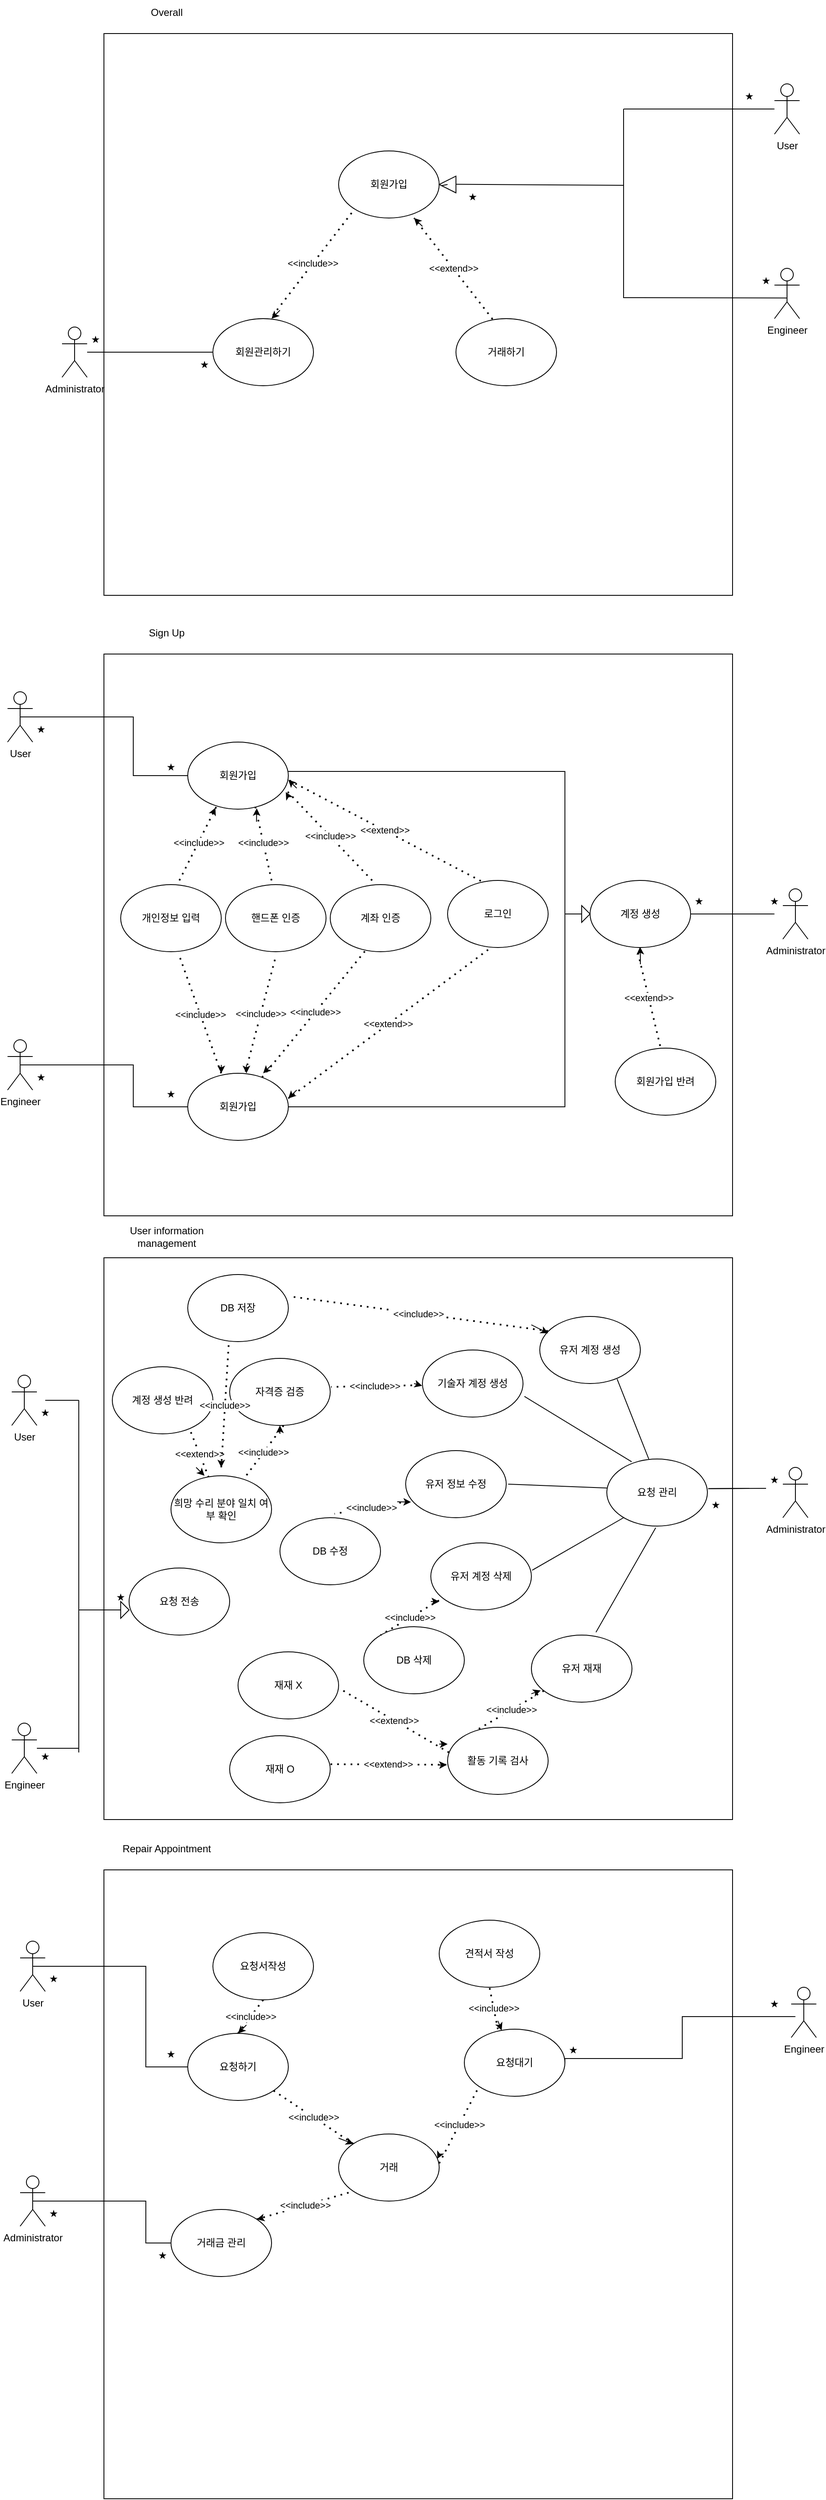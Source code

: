 <mxfile version="17.3.0" type="device"><diagram id="0q9-NV10VAC155uoy_tZ" name="Page-1"><mxGraphModel dx="1612" dy="856" grid="1" gridSize="10" guides="0" tooltips="1" connect="0" arrows="1" fold="1" page="1" pageScale="1" pageWidth="850" pageHeight="1100" math="0" shadow="0"><root><mxCell id="0"/><mxCell id="1" parent="0"/><mxCell id="oynQEjSbDBcRTWFv2jt8-170" value="" style="rounded=0;whiteSpace=wrap;html=1;" vertex="1" parent="1"><mxGeometry x="180" y="850" width="750" height="670" as="geometry"/></mxCell><mxCell id="oynQEjSbDBcRTWFv2jt8-120" value="" style="rounded=0;whiteSpace=wrap;html=1;" vertex="1" parent="1"><mxGeometry x="180" y="1570" width="750" height="670" as="geometry"/></mxCell><mxCell id="oynQEjSbDBcRTWFv2jt8-51" value="" style="rounded=0;whiteSpace=wrap;html=1;" vertex="1" parent="1"><mxGeometry x="180" y="110" width="750" height="670" as="geometry"/></mxCell><mxCell id="g4gWrueXz_FKX6yfrmNb-4" value="Engineer" style="shape=umlActor;verticalLabelPosition=bottom;verticalAlign=top;html=1;outlineConnect=0;labelBorderColor=none;fontColor=default;" parent="1" vertex="1"><mxGeometry x="1000" y="2440" width="30" height="60" as="geometry"/></mxCell><mxCell id="g4gWrueXz_FKX6yfrmNb-42" value="User" style="shape=umlActor;verticalLabelPosition=bottom;verticalAlign=top;html=1;outlineConnect=0;" parent="1" vertex="1"><mxGeometry x="65" y="895" width="30" height="60" as="geometry"/></mxCell><mxCell id="g4gWrueXz_FKX6yfrmNb-43" value="Engineer&lt;br&gt;" style="shape=umlActor;verticalLabelPosition=bottom;verticalAlign=top;html=1;outlineConnect=0;" parent="1" vertex="1"><mxGeometry x="65" y="1310" width="30" height="60" as="geometry"/></mxCell><mxCell id="g4gWrueXz_FKX6yfrmNb-44" value="★" style="text;html=1;strokeColor=none;fillColor=none;align=center;verticalAlign=middle;whiteSpace=wrap;rounded=0;labelBorderColor=none;fontColor=default;" parent="1" vertex="1"><mxGeometry x="75" y="925" width="60" height="30" as="geometry"/></mxCell><mxCell id="g4gWrueXz_FKX6yfrmNb-45" value="★" style="text;html=1;strokeColor=none;fillColor=none;align=center;verticalAlign=middle;whiteSpace=wrap;rounded=0;labelBorderColor=none;fontColor=default;" parent="1" vertex="1"><mxGeometry x="75" y="1340" width="60" height="30" as="geometry"/></mxCell><mxCell id="g4gWrueXz_FKX6yfrmNb-46" value="" style="endArrow=none;html=1;rounded=0;fontColor=default;entryX=0.5;entryY=0.5;entryDx=0;entryDy=0;entryPerimeter=0;exitX=0;exitY=0.5;exitDx=0;exitDy=0;" parent="1" source="g4gWrueXz_FKX6yfrmNb-48" edge="1"><mxGeometry width="50" height="50" relative="1" as="geometry"><mxPoint x="265" y="1045" as="sourcePoint"/><mxPoint x="80" y="925" as="targetPoint"/><Array as="points"><mxPoint x="215" y="995"/><mxPoint x="215" y="925"/></Array></mxGeometry></mxCell><mxCell id="g4gWrueXz_FKX6yfrmNb-47" value="" style="endArrow=none;html=1;rounded=0;fontColor=default;exitX=0;exitY=0.5;exitDx=0;exitDy=0;entryX=0.5;entryY=0.5;entryDx=0;entryDy=0;entryPerimeter=0;" parent="1" source="g4gWrueXz_FKX6yfrmNb-56" edge="1"><mxGeometry width="50" height="50" relative="1" as="geometry"><mxPoint x="245" y="1390" as="sourcePoint"/><mxPoint x="80" y="1340" as="targetPoint"/><Array as="points"><mxPoint x="215" y="1390"/><mxPoint x="215" y="1340"/></Array></mxGeometry></mxCell><mxCell id="g4gWrueXz_FKX6yfrmNb-48" value="회원가입" style="ellipse;whiteSpace=wrap;html=1;labelBorderColor=none;fontColor=default;" parent="1" vertex="1"><mxGeometry x="280" y="955" width="120" height="80" as="geometry"/></mxCell><mxCell id="g4gWrueXz_FKX6yfrmNb-51" value="개인정보 입력" style="ellipse;whiteSpace=wrap;html=1;labelBorderColor=none;fontColor=default;" parent="1" vertex="1"><mxGeometry x="200" y="1125" width="120" height="80" as="geometry"/></mxCell><mxCell id="g4gWrueXz_FKX6yfrmNb-53" value="계좌 인증" style="ellipse;whiteSpace=wrap;html=1;labelBorderColor=none;fontColor=default;" parent="1" vertex="1"><mxGeometry x="450" y="1125" width="120" height="80" as="geometry"/></mxCell><mxCell id="g4gWrueXz_FKX6yfrmNb-54" value="핸드폰 인증" style="ellipse;whiteSpace=wrap;html=1;labelBorderColor=none;fontColor=default;" parent="1" vertex="1"><mxGeometry x="325" y="1125" width="120" height="80" as="geometry"/></mxCell><mxCell id="g4gWrueXz_FKX6yfrmNb-56" value="회원가입" style="ellipse;whiteSpace=wrap;html=1;labelBorderColor=none;fontColor=default;" parent="1" vertex="1"><mxGeometry x="280" y="1350" width="120" height="80" as="geometry"/></mxCell><mxCell id="oynQEjSbDBcRTWFv2jt8-7" value="&amp;lt;&amp;lt;include&amp;gt;&amp;gt;" style="endArrow=none;dashed=1;html=1;dashPattern=1 3;strokeWidth=2;rounded=0;fontColor=default;entryX=0;entryY=1;entryDx=0;entryDy=0;" edge="1" parent="1"><mxGeometry width="50" height="50" relative="1" as="geometry"><mxPoint x="270" y="1120" as="sourcePoint"/><mxPoint x="315.144" y="1030.004" as="targetPoint"/></mxGeometry></mxCell><mxCell id="oynQEjSbDBcRTWFv2jt8-8" value="&amp;lt;&amp;lt;include&amp;gt;&amp;gt;" style="endArrow=none;dashed=1;html=1;dashPattern=1 3;strokeWidth=2;rounded=0;fontColor=default;entryX=0;entryY=1;entryDx=0;entryDy=0;exitX=0.575;exitY=-0.025;exitDx=0;exitDy=0;exitPerimeter=0;" edge="1" parent="1" source="g4gWrueXz_FKX6yfrmNb-56"><mxGeometry width="50" height="50" relative="1" as="geometry"><mxPoint x="340" y="1300" as="sourcePoint"/><mxPoint x="385.144" y="1210.004" as="targetPoint"/></mxGeometry></mxCell><mxCell id="oynQEjSbDBcRTWFv2jt8-9" value="&amp;lt;&amp;lt;include&amp;gt;&amp;gt;" style="endArrow=none;dashed=1;html=1;dashPattern=1 3;strokeWidth=2;rounded=0;fontColor=default;" edge="1" parent="1" source="g4gWrueXz_FKX6yfrmNb-56"><mxGeometry width="50" height="50" relative="1" as="geometry"><mxPoint x="450" y="1290" as="sourcePoint"/><mxPoint x="495" y="1200" as="targetPoint"/></mxGeometry></mxCell><mxCell id="oynQEjSbDBcRTWFv2jt8-10" value="&amp;lt;&amp;lt;include&amp;gt;&amp;gt;" style="endArrow=none;dashed=1;html=1;dashPattern=1 3;strokeWidth=2;rounded=0;fontColor=default;exitX=0.333;exitY=0;exitDx=0;exitDy=0;exitPerimeter=0;" edge="1" parent="1" source="g4gWrueXz_FKX6yfrmNb-56"><mxGeometry width="50" height="50" relative="1" as="geometry"><mxPoint x="250" y="1320" as="sourcePoint"/><mxPoint x="270" y="1210" as="targetPoint"/></mxGeometry></mxCell><mxCell id="oynQEjSbDBcRTWFv2jt8-11" value="&amp;lt;&amp;lt;include&amp;gt;&amp;gt;" style="endArrow=none;dashed=1;html=1;dashPattern=1 3;strokeWidth=2;rounded=0;fontColor=default;entryX=0.992;entryY=0.738;entryDx=0;entryDy=0;entryPerimeter=0;" edge="1" parent="1" target="g4gWrueXz_FKX6yfrmNb-48"><mxGeometry width="50" height="50" relative="1" as="geometry"><mxPoint x="500" y="1120" as="sourcePoint"/><mxPoint x="495.144" y="1030.004" as="targetPoint"/></mxGeometry></mxCell><mxCell id="oynQEjSbDBcRTWFv2jt8-12" value="&amp;lt;&amp;lt;include&amp;gt;&amp;gt;" style="endArrow=none;dashed=1;html=1;dashPattern=1 3;strokeWidth=2;rounded=0;fontColor=default;entryX=0;entryY=1;entryDx=0;entryDy=0;" edge="1" parent="1"><mxGeometry width="50" height="50" relative="1" as="geometry"><mxPoint x="380" y="1120" as="sourcePoint"/><mxPoint x="360.144" y="1030.004" as="targetPoint"/></mxGeometry></mxCell><mxCell id="oynQEjSbDBcRTWFv2jt8-21" value="로그인" style="ellipse;whiteSpace=wrap;html=1;labelBorderColor=none;fontColor=default;" vertex="1" parent="1"><mxGeometry x="590" y="1120" width="120" height="80" as="geometry"/></mxCell><mxCell id="oynQEjSbDBcRTWFv2jt8-22" value="" style="endArrow=classic;html=1;rounded=0;entryX=0.975;entryY=0.746;entryDx=0;entryDy=0;entryPerimeter=0;" edge="1" parent="1" target="g4gWrueXz_FKX6yfrmNb-48"><mxGeometry width="50" height="50" relative="1" as="geometry"><mxPoint x="400" y="1020" as="sourcePoint"/><mxPoint x="660" y="1070" as="targetPoint"/></mxGeometry></mxCell><mxCell id="oynQEjSbDBcRTWFv2jt8-24" value="" style="endArrow=classic;html=1;rounded=0;entryX=0.686;entryY=0.987;entryDx=0;entryDy=0;entryPerimeter=0;" edge="1" parent="1" target="g4gWrueXz_FKX6yfrmNb-48"><mxGeometry width="50" height="50" relative="1" as="geometry"><mxPoint x="362" y="1050" as="sourcePoint"/><mxPoint x="660" y="1070" as="targetPoint"/></mxGeometry></mxCell><mxCell id="oynQEjSbDBcRTWFv2jt8-25" value="" style="endArrow=classic;html=1;rounded=0;entryX=0.275;entryY=0.979;entryDx=0;entryDy=0;entryPerimeter=0;" edge="1" parent="1" target="g4gWrueXz_FKX6yfrmNb-48"><mxGeometry width="50" height="50" relative="1" as="geometry"><mxPoint x="310" y="1040" as="sourcePoint"/><mxPoint x="310" y="1040" as="targetPoint"/></mxGeometry></mxCell><mxCell id="oynQEjSbDBcRTWFv2jt8-26" value="" style="endArrow=classic;html=1;rounded=0;" edge="1" parent="1"><mxGeometry width="50" height="50" relative="1" as="geometry"><mxPoint x="380" y="1340" as="sourcePoint"/><mxPoint x="370" y="1350" as="targetPoint"/></mxGeometry></mxCell><mxCell id="oynQEjSbDBcRTWFv2jt8-27" value="" style="endArrow=classic;html=1;rounded=0;" edge="1" parent="1"><mxGeometry width="50" height="50" relative="1" as="geometry"><mxPoint x="350" y="1340" as="sourcePoint"/><mxPoint x="350" y="1350" as="targetPoint"/></mxGeometry></mxCell><mxCell id="oynQEjSbDBcRTWFv2jt8-28" value="" style="endArrow=classic;html=1;rounded=0;" edge="1" parent="1"><mxGeometry width="50" height="50" relative="1" as="geometry"><mxPoint x="320" y="1340" as="sourcePoint"/><mxPoint x="320" y="1350" as="targetPoint"/></mxGeometry></mxCell><mxCell id="oynQEjSbDBcRTWFv2jt8-29" value="&amp;lt;&amp;lt;extend&amp;gt;&amp;gt;" style="endArrow=none;dashed=1;html=1;dashPattern=1 3;strokeWidth=2;rounded=0;fontColor=default;entryX=1;entryY=0.563;entryDx=0;entryDy=0;entryPerimeter=0;exitX=0.331;exitY=0.008;exitDx=0;exitDy=0;exitPerimeter=0;" edge="1" parent="1" source="oynQEjSbDBcRTWFv2jt8-21" target="g4gWrueXz_FKX6yfrmNb-48"><mxGeometry width="50" height="50" relative="1" as="geometry"><mxPoint x="640.96" y="1125.96" as="sourcePoint"/><mxPoint x="540" y="1020" as="targetPoint"/></mxGeometry></mxCell><mxCell id="oynQEjSbDBcRTWFv2jt8-30" value="&amp;lt;&amp;lt;extend&amp;gt;&amp;gt;" style="endArrow=none;dashed=1;html=1;dashPattern=1 3;strokeWidth=2;rounded=0;fontColor=default;exitX=0.403;exitY=1.033;exitDx=0;exitDy=0;exitPerimeter=0;entryX=1;entryY=0.375;entryDx=0;entryDy=0;entryPerimeter=0;" edge="1" parent="1" source="oynQEjSbDBcRTWFv2jt8-21" target="g4gWrueXz_FKX6yfrmNb-56"><mxGeometry width="50" height="50" relative="1" as="geometry"><mxPoint x="730.96" y="1385.92" as="sourcePoint"/><mxPoint x="410" y="1390" as="targetPoint"/></mxGeometry></mxCell><mxCell id="oynQEjSbDBcRTWFv2jt8-31" value="" style="endArrow=classic;html=1;rounded=0;" edge="1" parent="1"><mxGeometry width="50" height="50" relative="1" as="geometry"><mxPoint x="410" y="1370" as="sourcePoint"/><mxPoint x="400" y="1380" as="targetPoint"/></mxGeometry></mxCell><mxCell id="oynQEjSbDBcRTWFv2jt8-32" value="" style="endArrow=classic;html=1;rounded=0;" edge="1" parent="1"><mxGeometry width="50" height="50" relative="1" as="geometry"><mxPoint x="410" y="1010" as="sourcePoint"/><mxPoint x="400" y="1000" as="targetPoint"/></mxGeometry></mxCell><mxCell id="oynQEjSbDBcRTWFv2jt8-33" value="계정 생성" style="ellipse;whiteSpace=wrap;html=1;labelBorderColor=none;fontColor=default;" vertex="1" parent="1"><mxGeometry x="760" y="1120" width="120" height="80" as="geometry"/></mxCell><mxCell id="oynQEjSbDBcRTWFv2jt8-34" value="" style="endArrow=none;html=1;rounded=0;fontColor=default;entryX=1;entryY=0.5;entryDx=0;entryDy=0;" edge="1" parent="1"><mxGeometry width="50" height="50" relative="1" as="geometry"><mxPoint x="730" y="1160" as="sourcePoint"/><mxPoint x="400" y="990" as="targetPoint"/><Array as="points"><mxPoint x="730" y="990"/><mxPoint x="490" y="990"/></Array></mxGeometry></mxCell><mxCell id="oynQEjSbDBcRTWFv2jt8-35" value="" style="endArrow=none;html=1;rounded=0;fontColor=default;entryX=1;entryY=0.5;entryDx=0;entryDy=0;" edge="1" parent="1"><mxGeometry width="50" height="50" relative="1" as="geometry"><mxPoint x="730" y="1160" as="sourcePoint"/><mxPoint x="400" y="1390" as="targetPoint"/><Array as="points"><mxPoint x="730" y="1390"/><mxPoint x="490" y="1390"/></Array></mxGeometry></mxCell><mxCell id="oynQEjSbDBcRTWFv2jt8-36" value="" style="endArrow=none;html=1;rounded=0;" edge="1" parent="1"><mxGeometry width="50" height="50" relative="1" as="geometry"><mxPoint x="760" y="1160" as="sourcePoint"/><mxPoint x="730" y="1160" as="targetPoint"/></mxGeometry></mxCell><mxCell id="oynQEjSbDBcRTWFv2jt8-40" value="" style="triangle;whiteSpace=wrap;html=1;" vertex="1" parent="1"><mxGeometry x="750" y="1150" width="10" height="20" as="geometry"/></mxCell><mxCell id="oynQEjSbDBcRTWFv2jt8-41" value="" style="endArrow=none;html=1;rounded=0;" edge="1" parent="1"><mxGeometry width="50" height="50" relative="1" as="geometry"><mxPoint x="880" y="1160" as="sourcePoint"/><mxPoint x="980" y="1160" as="targetPoint"/></mxGeometry></mxCell><mxCell id="oynQEjSbDBcRTWFv2jt8-44" value="Administrator" style="shape=umlActor;verticalLabelPosition=bottom;verticalAlign=top;html=1;outlineConnect=0;" vertex="1" parent="1"><mxGeometry x="990" y="1130" width="30" height="60" as="geometry"/></mxCell><mxCell id="oynQEjSbDBcRTWFv2jt8-45" value="★" style="text;html=1;strokeColor=none;fillColor=none;align=center;verticalAlign=middle;whiteSpace=wrap;rounded=0;labelBorderColor=none;fontColor=default;" vertex="1" parent="1"><mxGeometry x="230" y="970" width="60" height="30" as="geometry"/></mxCell><mxCell id="oynQEjSbDBcRTWFv2jt8-48" value="★" style="text;html=1;strokeColor=none;fillColor=none;align=center;verticalAlign=middle;whiteSpace=wrap;rounded=0;labelBorderColor=none;fontColor=default;" vertex="1" parent="1"><mxGeometry x="230" y="1360" width="60" height="30" as="geometry"/></mxCell><mxCell id="oynQEjSbDBcRTWFv2jt8-49" value="★" style="text;html=1;strokeColor=none;fillColor=none;align=center;verticalAlign=middle;whiteSpace=wrap;rounded=0;labelBorderColor=none;fontColor=default;" vertex="1" parent="1"><mxGeometry x="860" y="1130" width="60" height="30" as="geometry"/></mxCell><mxCell id="oynQEjSbDBcRTWFv2jt8-50" value="★" style="text;html=1;strokeColor=none;fillColor=none;align=center;verticalAlign=middle;whiteSpace=wrap;rounded=0;labelBorderColor=none;fontColor=default;" vertex="1" parent="1"><mxGeometry x="950" y="1130" width="60" height="30" as="geometry"/></mxCell><mxCell id="oynQEjSbDBcRTWFv2jt8-52" value="Sign Up" style="text;html=1;strokeColor=none;fillColor=none;align=center;verticalAlign=middle;whiteSpace=wrap;rounded=0;labelBorderColor=none;fontColor=default;" vertex="1" parent="1"><mxGeometry x="180" y="810" width="150" height="30" as="geometry"/></mxCell><mxCell id="oynQEjSbDBcRTWFv2jt8-53" value="회원가입 반려" style="ellipse;whiteSpace=wrap;html=1;labelBorderColor=none;fontColor=default;" vertex="1" parent="1"><mxGeometry x="790" y="1320" width="120" height="80" as="geometry"/></mxCell><mxCell id="oynQEjSbDBcRTWFv2jt8-55" value="&amp;lt;&amp;lt;extend&amp;gt;&amp;gt;" style="endArrow=none;dashed=1;html=1;dashPattern=1 3;strokeWidth=2;rounded=0;fontColor=default;exitX=0.447;exitY=-0.033;exitDx=0;exitDy=0;exitPerimeter=0;entryX=0.469;entryY=1.033;entryDx=0;entryDy=0;entryPerimeter=0;" edge="1" parent="1" source="oynQEjSbDBcRTWFv2jt8-53" target="oynQEjSbDBcRTWFv2jt8-33"><mxGeometry width="50" height="50" relative="1" as="geometry"><mxPoint x="648.36" y="1212.64" as="sourcePoint"/><mxPoint x="410" y="1390" as="targetPoint"/></mxGeometry></mxCell><mxCell id="oynQEjSbDBcRTWFv2jt8-56" value="" style="endArrow=classic;html=1;rounded=0;entryX=0.497;entryY=0.992;entryDx=0;entryDy=0;entryPerimeter=0;" edge="1" parent="1" target="oynQEjSbDBcRTWFv2jt8-33"><mxGeometry width="50" height="50" relative="1" as="geometry"><mxPoint x="820" y="1220" as="sourcePoint"/><mxPoint x="820" y="1210" as="targetPoint"/><Array as="points"><mxPoint x="820" y="1210"/></Array></mxGeometry></mxCell><mxCell id="oynQEjSbDBcRTWFv2jt8-57" value="DB 저장" style="ellipse;whiteSpace=wrap;html=1;labelBorderColor=none;fontColor=default;" vertex="1" parent="1"><mxGeometry x="280" y="1590" width="120" height="80" as="geometry"/></mxCell><mxCell id="oynQEjSbDBcRTWFv2jt8-58" value="기술자 계정 생성" style="ellipse;whiteSpace=wrap;html=1;labelBorderColor=none;fontColor=default;" vertex="1" parent="1"><mxGeometry x="560" y="1680" width="120" height="80" as="geometry"/></mxCell><mxCell id="oynQEjSbDBcRTWFv2jt8-59" value="유저 계정 생성" style="ellipse;whiteSpace=wrap;html=1;labelBorderColor=none;fontColor=default;" vertex="1" parent="1"><mxGeometry x="700" y="1640" width="120" height="80" as="geometry"/></mxCell><mxCell id="oynQEjSbDBcRTWFv2jt8-60" value="유저 정보 수정" style="ellipse;whiteSpace=wrap;html=1;labelBorderColor=none;fontColor=default;" vertex="1" parent="1"><mxGeometry x="540" y="1800" width="120" height="80" as="geometry"/></mxCell><mxCell id="oynQEjSbDBcRTWFv2jt8-61" value="유저 재재" style="ellipse;whiteSpace=wrap;html=1;labelBorderColor=none;fontColor=default;" vertex="1" parent="1"><mxGeometry x="690" y="2020" width="120" height="80" as="geometry"/></mxCell><mxCell id="oynQEjSbDBcRTWFv2jt8-62" value="유저 계정 삭제" style="ellipse;whiteSpace=wrap;html=1;labelBorderColor=none;fontColor=default;" vertex="1" parent="1"><mxGeometry x="570" y="1910" width="120" height="80" as="geometry"/></mxCell><mxCell id="oynQEjSbDBcRTWFv2jt8-63" value="요청 관리" style="ellipse;whiteSpace=wrap;html=1;labelBorderColor=none;fontColor=default;" vertex="1" parent="1"><mxGeometry x="780" y="1810" width="120" height="80" as="geometry"/></mxCell><mxCell id="oynQEjSbDBcRTWFv2jt8-64" value="자격증 검증" style="ellipse;whiteSpace=wrap;html=1;labelBorderColor=none;fontColor=default;" vertex="1" parent="1"><mxGeometry x="330" y="1690" width="120" height="80" as="geometry"/></mxCell><mxCell id="oynQEjSbDBcRTWFv2jt8-66" value="희망 수리 분야 일치 여부 확인" style="ellipse;whiteSpace=wrap;html=1;labelBorderColor=none;fontColor=default;" vertex="1" parent="1"><mxGeometry x="260" y="1830" width="120" height="80" as="geometry"/></mxCell><mxCell id="oynQEjSbDBcRTWFv2jt8-67" value="계정 생성 반려" style="ellipse;whiteSpace=wrap;html=1;labelBorderColor=none;fontColor=default;" vertex="1" parent="1"><mxGeometry x="190" y="1700" width="120" height="80" as="geometry"/></mxCell><mxCell id="oynQEjSbDBcRTWFv2jt8-69" value="DB 수정" style="ellipse;whiteSpace=wrap;html=1;labelBorderColor=none;fontColor=default;" vertex="1" parent="1"><mxGeometry x="390" y="1880" width="120" height="80" as="geometry"/></mxCell><mxCell id="oynQEjSbDBcRTWFv2jt8-70" value="활동 기록 검사" style="ellipse;whiteSpace=wrap;html=1;labelBorderColor=none;fontColor=default;" vertex="1" parent="1"><mxGeometry x="590" y="2130" width="120" height="80" as="geometry"/></mxCell><mxCell id="oynQEjSbDBcRTWFv2jt8-71" value="재재 O" style="ellipse;whiteSpace=wrap;html=1;labelBorderColor=none;fontColor=default;" vertex="1" parent="1"><mxGeometry x="330" y="2140" width="120" height="80" as="geometry"/></mxCell><mxCell id="oynQEjSbDBcRTWFv2jt8-72" value="재재 X" style="ellipse;whiteSpace=wrap;html=1;labelBorderColor=none;fontColor=default;" vertex="1" parent="1"><mxGeometry x="340" y="2040" width="120" height="80" as="geometry"/></mxCell><mxCell id="oynQEjSbDBcRTWFv2jt8-73" value="DB 삭제" style="ellipse;whiteSpace=wrap;html=1;labelBorderColor=none;fontColor=default;" vertex="1" parent="1"><mxGeometry x="490" y="2010" width="120" height="80" as="geometry"/></mxCell><mxCell id="oynQEjSbDBcRTWFv2jt8-74" value="User" style="shape=umlActor;verticalLabelPosition=bottom;verticalAlign=top;html=1;outlineConnect=0;" vertex="1" parent="1"><mxGeometry x="70" y="1710" width="30" height="60" as="geometry"/></mxCell><mxCell id="oynQEjSbDBcRTWFv2jt8-75" value="Engineer&lt;br&gt;" style="shape=umlActor;verticalLabelPosition=bottom;verticalAlign=top;html=1;outlineConnect=0;" vertex="1" parent="1"><mxGeometry x="70" y="2125" width="30" height="60" as="geometry"/></mxCell><mxCell id="oynQEjSbDBcRTWFv2jt8-76" value="Administrator" style="shape=umlActor;verticalLabelPosition=bottom;verticalAlign=top;html=1;outlineConnect=0;" vertex="1" parent="1"><mxGeometry x="990" y="1820" width="30" height="60" as="geometry"/></mxCell><mxCell id="oynQEjSbDBcRTWFv2jt8-77" value="★" style="text;html=1;strokeColor=none;fillColor=none;align=center;verticalAlign=middle;whiteSpace=wrap;rounded=0;labelBorderColor=none;fontColor=default;" vertex="1" parent="1"><mxGeometry x="950" y="1820" width="60" height="30" as="geometry"/></mxCell><mxCell id="oynQEjSbDBcRTWFv2jt8-78" value="" style="endArrow=none;html=1;rounded=0;entryX=0.769;entryY=0.933;entryDx=0;entryDy=0;entryPerimeter=0;exitX=0.417;exitY=0;exitDx=0;exitDy=0;exitPerimeter=0;" edge="1" parent="1" source="oynQEjSbDBcRTWFv2jt8-63" target="oynQEjSbDBcRTWFv2jt8-59"><mxGeometry width="50" height="50" relative="1" as="geometry"><mxPoint x="480" y="1720" as="sourcePoint"/><mxPoint x="530" y="1670" as="targetPoint"/></mxGeometry></mxCell><mxCell id="oynQEjSbDBcRTWFv2jt8-79" value="" style="endArrow=none;html=1;rounded=0;entryX=1.014;entryY=0.692;entryDx=0;entryDy=0;entryPerimeter=0;exitX=0.247;exitY=0.042;exitDx=0;exitDy=0;exitPerimeter=0;" edge="1" parent="1" source="oynQEjSbDBcRTWFv2jt8-63" target="oynQEjSbDBcRTWFv2jt8-58"><mxGeometry width="50" height="50" relative="1" as="geometry"><mxPoint x="840.04" y="1820" as="sourcePoint"/><mxPoint x="802.28" y="1724.64" as="targetPoint"/></mxGeometry></mxCell><mxCell id="oynQEjSbDBcRTWFv2jt8-80" value="" style="endArrow=none;html=1;rounded=0;entryX=1.019;entryY=0.5;entryDx=0;entryDy=0;entryPerimeter=0;exitX=0.003;exitY=0.433;exitDx=0;exitDy=0;exitPerimeter=0;" edge="1" parent="1" source="oynQEjSbDBcRTWFv2jt8-63" target="oynQEjSbDBcRTWFv2jt8-60"><mxGeometry width="50" height="50" relative="1" as="geometry"><mxPoint x="850.04" y="1830" as="sourcePoint"/><mxPoint x="812.28" y="1734.64" as="targetPoint"/></mxGeometry></mxCell><mxCell id="oynQEjSbDBcRTWFv2jt8-81" value="" style="endArrow=none;html=1;rounded=0;entryX=1.008;entryY=0.408;entryDx=0;entryDy=0;entryPerimeter=0;" edge="1" parent="1" target="oynQEjSbDBcRTWFv2jt8-62"><mxGeometry width="50" height="50" relative="1" as="geometry"><mxPoint x="800" y="1880" as="sourcePoint"/><mxPoint x="822.28" y="1744.64" as="targetPoint"/></mxGeometry></mxCell><mxCell id="oynQEjSbDBcRTWFv2jt8-82" value="" style="endArrow=none;html=1;rounded=0;entryX=0.642;entryY=-0.042;entryDx=0;entryDy=0;entryPerimeter=0;exitX=0.486;exitY=1.025;exitDx=0;exitDy=0;exitPerimeter=0;" edge="1" parent="1" source="oynQEjSbDBcRTWFv2jt8-63" target="oynQEjSbDBcRTWFv2jt8-61"><mxGeometry width="50" height="50" relative="1" as="geometry"><mxPoint x="870.04" y="1850" as="sourcePoint"/><mxPoint x="832.28" y="1754.64" as="targetPoint"/></mxGeometry></mxCell><mxCell id="oynQEjSbDBcRTWFv2jt8-83" value="&amp;lt;&amp;lt;include&amp;gt;&amp;gt;" style="endArrow=none;dashed=1;html=1;dashPattern=1 3;strokeWidth=2;rounded=0;fontColor=default;entryX=1.008;entryY=0.325;entryDx=0;entryDy=0;exitX=0.081;exitY=0.217;exitDx=0;exitDy=0;exitPerimeter=0;entryPerimeter=0;" edge="1" parent="1" source="oynQEjSbDBcRTWFv2jt8-59" target="oynQEjSbDBcRTWFv2jt8-57"><mxGeometry width="50" height="50" relative="1" as="geometry"><mxPoint x="359" y="1388" as="sourcePoint"/><mxPoint x="395.144" y="1250.004" as="targetPoint"/></mxGeometry></mxCell><mxCell id="oynQEjSbDBcRTWFv2jt8-84" value="&amp;lt;&amp;lt;include&amp;gt;&amp;gt;" style="endArrow=none;dashed=1;html=1;dashPattern=1 3;strokeWidth=2;rounded=0;fontColor=default;entryX=1.008;entryY=0.425;entryDx=0;entryDy=0;exitX=-0.036;exitY=0.525;exitDx=0;exitDy=0;exitPerimeter=0;entryPerimeter=0;" edge="1" parent="1" source="oynQEjSbDBcRTWFv2jt8-58" target="oynQEjSbDBcRTWFv2jt8-64"><mxGeometry width="50" height="50" relative="1" as="geometry"><mxPoint x="719.72" y="1667.36" as="sourcePoint"/><mxPoint x="410.96" y="1626" as="targetPoint"/></mxGeometry></mxCell><mxCell id="oynQEjSbDBcRTWFv2jt8-85" value="&amp;lt;&amp;lt;include&amp;gt;&amp;gt;" style="endArrow=none;dashed=1;html=1;dashPattern=1 3;strokeWidth=2;rounded=0;fontColor=default;exitX=0.536;exitY=1;exitDx=0;exitDy=0;exitPerimeter=0;" edge="1" parent="1" source="oynQEjSbDBcRTWFv2jt8-64" target="oynQEjSbDBcRTWFv2jt8-66"><mxGeometry width="50" height="50" relative="1" as="geometry"><mxPoint x="565.68" y="1732" as="sourcePoint"/><mxPoint x="460.96" y="1734" as="targetPoint"/></mxGeometry></mxCell><mxCell id="oynQEjSbDBcRTWFv2jt8-86" value="&amp;lt;&amp;lt;extend&amp;gt;&amp;gt;" style="endArrow=none;dashed=1;html=1;dashPattern=1 3;strokeWidth=2;rounded=0;fontColor=default;exitX=0.781;exitY=0.975;exitDx=0;exitDy=0;exitPerimeter=0;" edge="1" parent="1" source="oynQEjSbDBcRTWFv2jt8-67" target="oynQEjSbDBcRTWFv2jt8-66"><mxGeometry width="50" height="50" relative="1" as="geometry"><mxPoint x="288.36" y="1760" as="sourcePoint"/><mxPoint x="50" y="1937.36" as="targetPoint"/></mxGeometry></mxCell><mxCell id="oynQEjSbDBcRTWFv2jt8-87" value="&amp;lt;&amp;lt;include&amp;gt;&amp;gt;" style="endArrow=none;dashed=1;html=1;dashPattern=1 3;strokeWidth=2;rounded=0;fontColor=default;entryX=0.408;entryY=1.017;entryDx=0;entryDy=0;entryPerimeter=0;" edge="1" parent="1" target="oynQEjSbDBcRTWFv2jt8-57"><mxGeometry width="50" height="50" relative="1" as="geometry"><mxPoint x="320" y="1820" as="sourcePoint"/><mxPoint x="410.96" y="1626" as="targetPoint"/></mxGeometry></mxCell><mxCell id="oynQEjSbDBcRTWFv2jt8-88" value="&amp;lt;&amp;lt;include&amp;gt;&amp;gt;" style="endArrow=none;dashed=1;html=1;dashPattern=1 3;strokeWidth=2;rounded=0;fontColor=default;exitX=0.019;exitY=0.758;exitDx=0;exitDy=0;exitPerimeter=0;entryX=0.542;entryY=-0.058;entryDx=0;entryDy=0;entryPerimeter=0;" edge="1" parent="1" source="oynQEjSbDBcRTWFv2jt8-60" target="oynQEjSbDBcRTWFv2jt8-69"><mxGeometry width="50" height="50" relative="1" as="geometry"><mxPoint x="404.32" y="1780" as="sourcePoint"/><mxPoint x="356.545" y="1844.128" as="targetPoint"/></mxGeometry></mxCell><mxCell id="oynQEjSbDBcRTWFv2jt8-89" value="&amp;lt;&amp;lt;include&amp;gt;&amp;gt;" style="endArrow=none;dashed=1;html=1;dashPattern=1 3;strokeWidth=2;rounded=0;fontColor=default;exitX=0.081;exitY=0.858;exitDx=0;exitDy=0;exitPerimeter=0;entryX=0.167;entryY=0.125;entryDx=0;entryDy=0;entryPerimeter=0;" edge="1" parent="1" source="oynQEjSbDBcRTWFv2jt8-62" target="oynQEjSbDBcRTWFv2jt8-73"><mxGeometry width="50" height="50" relative="1" as="geometry"><mxPoint x="414.32" y="1790" as="sourcePoint"/><mxPoint x="366.545" y="1854.128" as="targetPoint"/></mxGeometry></mxCell><mxCell id="oynQEjSbDBcRTWFv2jt8-90" value="&amp;lt;&amp;lt;include&amp;gt;&amp;gt;" style="endArrow=none;dashed=1;html=1;dashPattern=1 3;strokeWidth=2;rounded=0;fontColor=default;entryX=0.308;entryY=0.025;entryDx=0;entryDy=0;entryPerimeter=0;" edge="1" parent="1" source="oynQEjSbDBcRTWFv2jt8-61" target="oynQEjSbDBcRTWFv2jt8-70"><mxGeometry width="50" height="50" relative="1" as="geometry"><mxPoint x="424.32" y="1800" as="sourcePoint"/><mxPoint x="376.545" y="1864.128" as="targetPoint"/></mxGeometry></mxCell><mxCell id="oynQEjSbDBcRTWFv2jt8-91" value="&amp;lt;&amp;lt;extend&amp;gt;&amp;gt;" style="endArrow=none;dashed=1;html=1;dashPattern=1 3;strokeWidth=2;rounded=0;fontColor=default;exitX=0.014;exitY=0.375;exitDx=0;exitDy=0;exitPerimeter=0;entryX=1.003;entryY=0.542;entryDx=0;entryDy=0;entryPerimeter=0;" edge="1" parent="1" source="oynQEjSbDBcRTWFv2jt8-70" target="oynQEjSbDBcRTWFv2jt8-72"><mxGeometry width="50" height="50" relative="1" as="geometry"><mxPoint x="283.72" y="1788" as="sourcePoint"/><mxPoint x="311.026" y="1842.053" as="targetPoint"/></mxGeometry></mxCell><mxCell id="oynQEjSbDBcRTWFv2jt8-92" value="&amp;lt;&amp;lt;extend&amp;gt;&amp;gt;" style="endArrow=none;dashed=1;html=1;dashPattern=1 3;strokeWidth=2;rounded=0;fontColor=default;exitX=-0.014;exitY=0.558;exitDx=0;exitDy=0;exitPerimeter=0;entryX=1.003;entryY=0.425;entryDx=0;entryDy=0;entryPerimeter=0;" edge="1" parent="1" source="oynQEjSbDBcRTWFv2jt8-70" target="oynQEjSbDBcRTWFv2jt8-71"><mxGeometry width="50" height="50" relative="1" as="geometry"><mxPoint x="293.72" y="1798" as="sourcePoint"/><mxPoint x="321.026" y="1852.053" as="targetPoint"/></mxGeometry></mxCell><mxCell id="oynQEjSbDBcRTWFv2jt8-93" value="" style="endArrow=classic;html=1;rounded=0;" edge="1" parent="1"><mxGeometry width="50" height="50" relative="1" as="geometry"><mxPoint x="690" y="1650" as="sourcePoint"/><mxPoint x="710" y="1660" as="targetPoint"/></mxGeometry></mxCell><mxCell id="oynQEjSbDBcRTWFv2jt8-94" value="" style="endArrow=classic;html=1;rounded=0;entryX=-0.003;entryY=0.533;entryDx=0;entryDy=0;entryPerimeter=0;" edge="1" parent="1" target="oynQEjSbDBcRTWFv2jt8-58"><mxGeometry width="50" height="50" relative="1" as="geometry"><mxPoint x="550" y="1720" as="sourcePoint"/><mxPoint x="530" y="1550" as="targetPoint"/></mxGeometry></mxCell><mxCell id="oynQEjSbDBcRTWFv2jt8-99" value="" style="endArrow=classic;html=1;rounded=0;entryX=0.053;entryY=0.767;entryDx=0;entryDy=0;entryPerimeter=0;" edge="1" parent="1" target="oynQEjSbDBcRTWFv2jt8-60"><mxGeometry width="50" height="50" relative="1" as="geometry"><mxPoint x="530" y="1861" as="sourcePoint"/><mxPoint x="530" y="1850" as="targetPoint"/></mxGeometry></mxCell><mxCell id="oynQEjSbDBcRTWFv2jt8-100" value="" style="endArrow=classic;html=1;rounded=0;" edge="1" parent="1"><mxGeometry width="50" height="50" relative="1" as="geometry"><mxPoint x="570" y="1980" as="sourcePoint"/><mxPoint x="580" y="1980" as="targetPoint"/></mxGeometry></mxCell><mxCell id="oynQEjSbDBcRTWFv2jt8-101" value="" style="endArrow=classic;html=1;rounded=0;entryX=0.092;entryY=0.825;entryDx=0;entryDy=0;entryPerimeter=0;" edge="1" parent="1" target="oynQEjSbDBcRTWFv2jt8-61"><mxGeometry width="50" height="50" relative="1" as="geometry"><mxPoint x="690" y="2090" as="sourcePoint"/><mxPoint x="530" y="1950" as="targetPoint"/></mxGeometry></mxCell><mxCell id="oynQEjSbDBcRTWFv2jt8-102" value="" style="endArrow=classic;html=1;rounded=0;" edge="1" parent="1"><mxGeometry width="50" height="50" relative="1" as="geometry"><mxPoint x="580" y="2150" as="sourcePoint"/><mxPoint x="590" y="2150" as="targetPoint"/></mxGeometry></mxCell><mxCell id="oynQEjSbDBcRTWFv2jt8-103" value="" style="endArrow=classic;html=1;rounded=0;entryX=-0.008;entryY=0.558;entryDx=0;entryDy=0;entryPerimeter=0;" edge="1" parent="1" target="oynQEjSbDBcRTWFv2jt8-70"><mxGeometry width="50" height="50" relative="1" as="geometry"><mxPoint x="580" y="2175" as="sourcePoint"/><mxPoint x="530" y="1950" as="targetPoint"/></mxGeometry></mxCell><mxCell id="oynQEjSbDBcRTWFv2jt8-104" value="" style="endArrow=classic;html=1;rounded=0;" edge="1" parent="1"><mxGeometry width="50" height="50" relative="1" as="geometry"><mxPoint x="390" y="1780" as="sourcePoint"/><mxPoint x="390" y="1770" as="targetPoint"/></mxGeometry></mxCell><mxCell id="oynQEjSbDBcRTWFv2jt8-105" value="" style="endArrow=classic;html=1;rounded=0;" edge="1" parent="1"><mxGeometry width="50" height="50" relative="1" as="geometry"><mxPoint x="320" y="1810" as="sourcePoint"/><mxPoint x="320" y="1820" as="targetPoint"/></mxGeometry></mxCell><mxCell id="oynQEjSbDBcRTWFv2jt8-106" value="" style="endArrow=classic;html=1;rounded=0;" edge="1" parent="1"><mxGeometry width="50" height="50" relative="1" as="geometry"><mxPoint x="290" y="1820" as="sourcePoint"/><mxPoint x="300" y="1830" as="targetPoint"/></mxGeometry></mxCell><mxCell id="oynQEjSbDBcRTWFv2jt8-107" value="★" style="text;html=1;strokeColor=none;fillColor=none;align=center;verticalAlign=middle;whiteSpace=wrap;rounded=0;labelBorderColor=none;fontColor=default;" vertex="1" parent="1"><mxGeometry x="880" y="1850" width="60" height="30" as="geometry"/></mxCell><mxCell id="oynQEjSbDBcRTWFv2jt8-108" value="요청 전송" style="ellipse;whiteSpace=wrap;html=1;labelBorderColor=none;fontColor=default;" vertex="1" parent="1"><mxGeometry x="210" y="1940" width="120" height="80" as="geometry"/></mxCell><mxCell id="oynQEjSbDBcRTWFv2jt8-112" value="" style="endArrow=none;html=1;rounded=0;" edge="1" parent="1"><mxGeometry width="50" height="50" relative="1" as="geometry"><mxPoint x="110" y="1740" as="sourcePoint"/><mxPoint x="150" y="1740" as="targetPoint"/></mxGeometry></mxCell><mxCell id="oynQEjSbDBcRTWFv2jt8-113" value="" style="endArrow=none;html=1;rounded=0;" edge="1" parent="1"><mxGeometry width="50" height="50" relative="1" as="geometry"><mxPoint x="150" y="2160" as="sourcePoint"/><mxPoint x="150" y="1740" as="targetPoint"/></mxGeometry></mxCell><mxCell id="oynQEjSbDBcRTWFv2jt8-115" value="" style="endArrow=none;html=1;rounded=0;" edge="1" parent="1" source="oynQEjSbDBcRTWFv2jt8-75"><mxGeometry width="50" height="50" relative="1" as="geometry"><mxPoint x="480" y="1970" as="sourcePoint"/><mxPoint x="150" y="2155" as="targetPoint"/></mxGeometry></mxCell><mxCell id="oynQEjSbDBcRTWFv2jt8-116" value="" style="endArrow=none;html=1;rounded=0;startArrow=none;" edge="1" parent="1" source="oynQEjSbDBcRTWFv2jt8-117"><mxGeometry width="50" height="50" relative="1" as="geometry"><mxPoint x="150" y="1990" as="sourcePoint"/><mxPoint x="210" y="1990" as="targetPoint"/></mxGeometry></mxCell><mxCell id="oynQEjSbDBcRTWFv2jt8-117" value="" style="triangle;whiteSpace=wrap;html=1;" vertex="1" parent="1"><mxGeometry x="200" y="1980" width="10" height="20" as="geometry"/></mxCell><mxCell id="oynQEjSbDBcRTWFv2jt8-118" value="" style="endArrow=none;html=1;rounded=0;" edge="1" parent="1" target="oynQEjSbDBcRTWFv2jt8-117"><mxGeometry width="50" height="50" relative="1" as="geometry"><mxPoint x="150" y="1990" as="sourcePoint"/><mxPoint x="210" y="1990" as="targetPoint"/></mxGeometry></mxCell><mxCell id="oynQEjSbDBcRTWFv2jt8-119" value="" style="endArrow=none;html=1;rounded=0;exitX=1.008;exitY=0.442;exitDx=0;exitDy=0;exitPerimeter=0;" edge="1" parent="1" source="oynQEjSbDBcRTWFv2jt8-63"><mxGeometry width="50" height="50" relative="1" as="geometry"><mxPoint x="480" y="1570" as="sourcePoint"/><mxPoint x="950" y="1845" as="targetPoint"/></mxGeometry></mxCell><mxCell id="oynQEjSbDBcRTWFv2jt8-121" value="" style="endArrow=none;html=1;rounded=0;exitX=1.008;exitY=0.442;exitDx=0;exitDy=0;exitPerimeter=0;entryX=0.333;entryY=0.833;entryDx=0;entryDy=0;entryPerimeter=0;" edge="1" parent="1" source="oynQEjSbDBcRTWFv2jt8-63" target="oynQEjSbDBcRTWFv2jt8-77"><mxGeometry width="50" height="50" relative="1" as="geometry"><mxPoint x="480" y="1570" as="sourcePoint"/><mxPoint x="950" y="1845" as="targetPoint"/></mxGeometry></mxCell><mxCell id="oynQEjSbDBcRTWFv2jt8-122" value="User information management" style="text;html=1;strokeColor=none;fillColor=none;align=center;verticalAlign=middle;whiteSpace=wrap;rounded=0;labelBorderColor=none;fontColor=default;" vertex="1" parent="1"><mxGeometry x="180" y="1530" width="150" height="30" as="geometry"/></mxCell><mxCell id="oynQEjSbDBcRTWFv2jt8-123" value="" style="whiteSpace=wrap;html=1;aspect=fixed;" vertex="1" parent="1"><mxGeometry x="180" y="2300" width="750" height="750" as="geometry"/></mxCell><mxCell id="oynQEjSbDBcRTWFv2jt8-124" value="User" style="shape=umlActor;verticalLabelPosition=bottom;verticalAlign=top;html=1;outlineConnect=0;" vertex="1" parent="1"><mxGeometry x="80" y="2385" width="30" height="60" as="geometry"/></mxCell><mxCell id="oynQEjSbDBcRTWFv2jt8-125" value="Administrator" style="shape=umlActor;verticalLabelPosition=bottom;verticalAlign=top;html=1;outlineConnect=0;" vertex="1" parent="1"><mxGeometry x="80" y="2665" width="30" height="60" as="geometry"/></mxCell><mxCell id="oynQEjSbDBcRTWFv2jt8-126" value="요청하기" style="ellipse;whiteSpace=wrap;html=1;labelBorderColor=none;fontColor=default;" vertex="1" parent="1"><mxGeometry x="280" y="2495" width="120" height="80" as="geometry"/></mxCell><mxCell id="oynQEjSbDBcRTWFv2jt8-127" value="요청대기" style="ellipse;whiteSpace=wrap;html=1;labelBorderColor=none;fontColor=default;" vertex="1" parent="1"><mxGeometry x="610" y="2490" width="120" height="80" as="geometry"/></mxCell><mxCell id="oynQEjSbDBcRTWFv2jt8-128" value="거래" style="ellipse;whiteSpace=wrap;html=1;labelBorderColor=none;fontColor=default;" vertex="1" parent="1"><mxGeometry x="460" y="2615" width="120" height="80" as="geometry"/></mxCell><mxCell id="oynQEjSbDBcRTWFv2jt8-129" value="견적서 작성" style="ellipse;whiteSpace=wrap;html=1;labelBorderColor=none;fontColor=default;" vertex="1" parent="1"><mxGeometry x="580" y="2360" width="120" height="80" as="geometry"/></mxCell><mxCell id="oynQEjSbDBcRTWFv2jt8-130" value="요청서작성" style="ellipse;whiteSpace=wrap;html=1;labelBorderColor=none;fontColor=default;" vertex="1" parent="1"><mxGeometry x="310" y="2375" width="120" height="80" as="geometry"/></mxCell><mxCell id="oynQEjSbDBcRTWFv2jt8-131" value="&amp;lt;&amp;lt;include&amp;gt;&amp;gt;" style="endArrow=none;dashed=1;html=1;dashPattern=1 3;strokeWidth=2;rounded=0;fontColor=default;entryX=0.5;entryY=1;entryDx=0;entryDy=0;" edge="1" parent="1" target="oynQEjSbDBcRTWFv2jt8-129"><mxGeometry width="50" height="50" relative="1" as="geometry"><mxPoint x="650" y="2490" as="sourcePoint"/><mxPoint x="490" y="2620" as="targetPoint"/></mxGeometry></mxCell><mxCell id="oynQEjSbDBcRTWFv2jt8-132" value="&amp;lt;&amp;lt;include&amp;gt;&amp;gt;" style="endArrow=none;dashed=1;html=1;dashPattern=1 3;strokeWidth=2;rounded=0;fontColor=default;entryX=0.5;entryY=1;entryDx=0;entryDy=0;exitX=0.5;exitY=0;exitDx=0;exitDy=0;" edge="1" parent="1" source="oynQEjSbDBcRTWFv2jt8-126" target="oynQEjSbDBcRTWFv2jt8-130"><mxGeometry width="50" height="50" relative="1" as="geometry"><mxPoint x="410" y="2685" as="sourcePoint"/><mxPoint x="460" y="2635" as="targetPoint"/></mxGeometry></mxCell><mxCell id="oynQEjSbDBcRTWFv2jt8-133" value="" style="endArrow=classic;html=1;rounded=0;fontColor=default;" edge="1" parent="1"><mxGeometry width="50" height="50" relative="1" as="geometry"><mxPoint x="350" y="2485" as="sourcePoint"/><mxPoint x="340" y="2495" as="targetPoint"/></mxGeometry></mxCell><mxCell id="oynQEjSbDBcRTWFv2jt8-134" value="" style="endArrow=classic;html=1;rounded=0;fontColor=default;" edge="1" parent="1" target="oynQEjSbDBcRTWFv2jt8-127"><mxGeometry width="50" height="50" relative="1" as="geometry"><mxPoint x="650" y="2480" as="sourcePoint"/><mxPoint x="610" y="2470" as="targetPoint"/></mxGeometry></mxCell><mxCell id="oynQEjSbDBcRTWFv2jt8-135" value="&amp;lt;&amp;lt;include&amp;gt;&amp;gt;" style="endArrow=none;dashed=1;html=1;dashPattern=1 3;strokeWidth=2;rounded=0;fontColor=default;entryX=0;entryY=1;entryDx=0;entryDy=0;" edge="1" parent="1" target="oynQEjSbDBcRTWFv2jt8-127"><mxGeometry width="50" height="50" relative="1" as="geometry"><mxPoint x="580" y="2650" as="sourcePoint"/><mxPoint x="550" y="2640" as="targetPoint"/></mxGeometry></mxCell><mxCell id="oynQEjSbDBcRTWFv2jt8-136" value="" style="endArrow=classic;html=1;rounded=0;fontColor=default;entryX=0.981;entryY=0.371;entryDx=0;entryDy=0;entryPerimeter=0;" edge="1" parent="1" target="oynQEjSbDBcRTWFv2jt8-128"><mxGeometry width="50" height="50" relative="1" as="geometry"><mxPoint x="580" y="2640" as="sourcePoint"/><mxPoint x="612.426" y="2631.716" as="targetPoint"/></mxGeometry></mxCell><mxCell id="oynQEjSbDBcRTWFv2jt8-137" value="거래금 관리" style="ellipse;whiteSpace=wrap;html=1;labelBorderColor=none;fontColor=default;" vertex="1" parent="1"><mxGeometry x="260" y="2705" width="120" height="80" as="geometry"/></mxCell><mxCell id="oynQEjSbDBcRTWFv2jt8-138" value="&amp;lt;&amp;lt;include&amp;gt;&amp;gt;" style="endArrow=none;dashed=1;html=1;dashPattern=1 3;strokeWidth=2;rounded=0;fontColor=default;entryX=0;entryY=1;entryDx=0;entryDy=0;exitX=1;exitY=0;exitDx=0;exitDy=0;" edge="1" parent="1" source="oynQEjSbDBcRTWFv2jt8-137" target="oynQEjSbDBcRTWFv2jt8-128"><mxGeometry width="50" height="50" relative="1" as="geometry"><mxPoint x="410" y="2685" as="sourcePoint"/><mxPoint x="460" y="2635" as="targetPoint"/></mxGeometry></mxCell><mxCell id="oynQEjSbDBcRTWFv2jt8-139" value="" style="endArrow=classic;html=1;rounded=0;fontColor=default;entryX=1;entryY=0;entryDx=0;entryDy=0;" edge="1" parent="1" target="oynQEjSbDBcRTWFv2jt8-137"><mxGeometry width="50" height="50" relative="1" as="geometry"><mxPoint x="370" y="2715" as="sourcePoint"/><mxPoint x="370" y="2715" as="targetPoint"/></mxGeometry></mxCell><mxCell id="oynQEjSbDBcRTWFv2jt8-140" value="" style="endArrow=classic;html=1;rounded=0;fontColor=default;entryX=0;entryY=0;entryDx=0;entryDy=0;" edge="1" parent="1" target="oynQEjSbDBcRTWFv2jt8-128"><mxGeometry width="50" height="50" relative="1" as="geometry"><mxPoint x="460" y="2620" as="sourcePoint"/><mxPoint x="460" y="2635" as="targetPoint"/></mxGeometry></mxCell><mxCell id="oynQEjSbDBcRTWFv2jt8-141" value="" style="endArrow=none;html=1;rounded=0;fontColor=default;exitX=0;exitY=0.5;exitDx=0;exitDy=0;entryX=0.5;entryY=0.5;entryDx=0;entryDy=0;entryPerimeter=0;" edge="1" parent="1" source="oynQEjSbDBcRTWFv2jt8-137" target="oynQEjSbDBcRTWFv2jt8-125"><mxGeometry width="50" height="50" relative="1" as="geometry"><mxPoint x="410" y="2685" as="sourcePoint"/><mxPoint x="460" y="2635" as="targetPoint"/><Array as="points"><mxPoint x="230" y="2745"/><mxPoint x="230" y="2695"/></Array></mxGeometry></mxCell><mxCell id="oynQEjSbDBcRTWFv2jt8-142" value="" style="endArrow=none;html=1;rounded=0;fontColor=default;entryX=0.5;entryY=0.5;entryDx=0;entryDy=0;entryPerimeter=0;exitX=0;exitY=0.5;exitDx=0;exitDy=0;" edge="1" parent="1" source="oynQEjSbDBcRTWFv2jt8-126" target="oynQEjSbDBcRTWFv2jt8-124"><mxGeometry width="50" height="50" relative="1" as="geometry"><mxPoint x="410" y="2685" as="sourcePoint"/><mxPoint x="460" y="2635" as="targetPoint"/><Array as="points"><mxPoint x="230" y="2535"/><mxPoint x="230" y="2415"/></Array></mxGeometry></mxCell><mxCell id="oynQEjSbDBcRTWFv2jt8-143" value="" style="endArrow=none;html=1;rounded=0;fontColor=default;entryX=1;entryY=0.5;entryDx=0;entryDy=0;exitX=0.5;exitY=0.5;exitDx=0;exitDy=0;exitPerimeter=0;" edge="1" parent="1" target="oynQEjSbDBcRTWFv2jt8-127"><mxGeometry width="50" height="50" relative="1" as="geometry"><mxPoint x="1005" y="2475" as="sourcePoint"/><mxPoint x="460" y="2635" as="targetPoint"/><Array as="points"><mxPoint x="870" y="2475"/><mxPoint x="870" y="2525"/><mxPoint x="730" y="2525"/></Array></mxGeometry></mxCell><mxCell id="oynQEjSbDBcRTWFv2jt8-144" value="★" style="text;html=1;strokeColor=none;fillColor=none;align=center;verticalAlign=middle;whiteSpace=wrap;rounded=0;labelBorderColor=none;fontColor=default;" vertex="1" parent="1"><mxGeometry x="90" y="2695" width="60" height="30" as="geometry"/></mxCell><mxCell id="oynQEjSbDBcRTWFv2jt8-145" value="★" style="text;html=1;strokeColor=none;fillColor=none;align=center;verticalAlign=middle;whiteSpace=wrap;rounded=0;labelBorderColor=none;fontColor=default;" vertex="1" parent="1"><mxGeometry x="220" y="2745" width="60" height="30" as="geometry"/></mxCell><mxCell id="oynQEjSbDBcRTWFv2jt8-146" value="★" style="text;html=1;strokeColor=none;fillColor=none;align=center;verticalAlign=middle;whiteSpace=wrap;rounded=0;labelBorderColor=none;fontColor=default;" vertex="1" parent="1"><mxGeometry x="90" y="2415" width="60" height="30" as="geometry"/></mxCell><mxCell id="oynQEjSbDBcRTWFv2jt8-147" value="★" style="text;html=1;strokeColor=none;fillColor=none;align=center;verticalAlign=middle;whiteSpace=wrap;rounded=0;labelBorderColor=none;fontColor=default;" vertex="1" parent="1"><mxGeometry x="230" y="2505" width="60" height="30" as="geometry"/></mxCell><mxCell id="oynQEjSbDBcRTWFv2jt8-148" value="★" style="text;html=1;strokeColor=none;fillColor=none;align=center;verticalAlign=middle;whiteSpace=wrap;rounded=0;labelBorderColor=none;fontColor=default;" vertex="1" parent="1"><mxGeometry x="710" y="2500" width="60" height="30" as="geometry"/></mxCell><mxCell id="oynQEjSbDBcRTWFv2jt8-149" value="★" style="text;html=1;strokeColor=none;fillColor=none;align=center;verticalAlign=middle;whiteSpace=wrap;rounded=0;labelBorderColor=none;fontColor=default;" vertex="1" parent="1"><mxGeometry x="950" y="2445" width="60" height="30" as="geometry"/></mxCell><mxCell id="oynQEjSbDBcRTWFv2jt8-150" value="&amp;lt;&amp;lt;include&amp;gt;&amp;gt;" style="endArrow=none;dashed=1;html=1;dashPattern=1 3;strokeWidth=2;rounded=0;fontColor=default;entryX=0;entryY=0;entryDx=0;entryDy=0;exitX=1;exitY=1;exitDx=0;exitDy=0;" edge="1" parent="1" source="oynQEjSbDBcRTWFv2jt8-126" target="oynQEjSbDBcRTWFv2jt8-128"><mxGeometry width="50" height="50" relative="1" as="geometry"><mxPoint x="410" y="2665" as="sourcePoint"/><mxPoint x="460" y="2615" as="targetPoint"/></mxGeometry></mxCell><mxCell id="oynQEjSbDBcRTWFv2jt8-151" value="Repair Appointment" style="text;html=1;strokeColor=none;fillColor=none;align=center;verticalAlign=middle;whiteSpace=wrap;rounded=0;labelBorderColor=none;fontColor=default;" vertex="1" parent="1"><mxGeometry x="180" y="2260" width="150" height="30" as="geometry"/></mxCell><mxCell id="oynQEjSbDBcRTWFv2jt8-152" value="★" style="text;html=1;strokeColor=none;fillColor=none;align=center;verticalAlign=middle;whiteSpace=wrap;rounded=0;labelBorderColor=none;fontColor=default;" vertex="1" parent="1"><mxGeometry x="80" y="1740" width="60" height="30" as="geometry"/></mxCell><mxCell id="oynQEjSbDBcRTWFv2jt8-153" value="★" style="text;html=1;strokeColor=none;fillColor=none;align=center;verticalAlign=middle;whiteSpace=wrap;rounded=0;labelBorderColor=none;fontColor=default;" vertex="1" parent="1"><mxGeometry x="80" y="2150" width="60" height="30" as="geometry"/></mxCell><mxCell id="oynQEjSbDBcRTWFv2jt8-155" value="회원관리하기" style="ellipse;whiteSpace=wrap;html=1;labelBorderColor=none;fontColor=default;" vertex="1" parent="1"><mxGeometry x="310" y="450" width="120" height="80" as="geometry"/></mxCell><mxCell id="oynQEjSbDBcRTWFv2jt8-156" value="회원가입" style="ellipse;whiteSpace=wrap;html=1;labelBorderColor=none;fontColor=default;" vertex="1" parent="1"><mxGeometry x="460" y="250" width="120" height="80" as="geometry"/></mxCell><mxCell id="oynQEjSbDBcRTWFv2jt8-157" value="거래하기" style="ellipse;whiteSpace=wrap;html=1;labelBorderColor=none;fontColor=default;" vertex="1" parent="1"><mxGeometry x="600" y="450" width="120" height="80" as="geometry"/></mxCell><mxCell id="oynQEjSbDBcRTWFv2jt8-158" value="User" style="shape=umlActor;verticalLabelPosition=bottom;verticalAlign=top;html=1;outlineConnect=0;" vertex="1" parent="1"><mxGeometry x="980" y="170" width="30" height="60" as="geometry"/></mxCell><mxCell id="oynQEjSbDBcRTWFv2jt8-159" value="★" style="text;html=1;strokeColor=none;fillColor=none;align=center;verticalAlign=middle;whiteSpace=wrap;rounded=0;labelBorderColor=none;fontColor=default;" vertex="1" parent="1"><mxGeometry x="920" y="170" width="60" height="30" as="geometry"/></mxCell><mxCell id="oynQEjSbDBcRTWFv2jt8-160" value="Engineer" style="shape=umlActor;verticalLabelPosition=bottom;verticalAlign=top;html=1;outlineConnect=0;" vertex="1" parent="1"><mxGeometry x="980" y="390" width="30" height="60" as="geometry"/></mxCell><mxCell id="oynQEjSbDBcRTWFv2jt8-161" value="★" style="text;html=1;strokeColor=none;fillColor=none;align=center;verticalAlign=middle;whiteSpace=wrap;rounded=0;labelBorderColor=none;fontColor=default;" vertex="1" parent="1"><mxGeometry x="940" y="390" width="60" height="30" as="geometry"/></mxCell><mxCell id="oynQEjSbDBcRTWFv2jt8-164" value="&amp;lt;&amp;lt;extend&amp;gt;&amp;gt;" style="endArrow=none;dashed=1;html=1;dashPattern=1 3;strokeWidth=2;rounded=0;fontColor=default;entryX=0.992;entryY=0.738;entryDx=0;entryDy=0;entryPerimeter=0;exitX=0.364;exitY=0.008;exitDx=0;exitDy=0;exitPerimeter=0;" edge="1" parent="1" source="oynQEjSbDBcRTWFv2jt8-157"><mxGeometry width="50" height="50" relative="1" as="geometry"><mxPoint x="650.96" y="435.96" as="sourcePoint"/><mxPoint x="550" y="330" as="targetPoint"/></mxGeometry></mxCell><mxCell id="oynQEjSbDBcRTWFv2jt8-165" value="&amp;lt;&amp;lt;include&amp;gt;&amp;gt;" style="endArrow=none;dashed=1;html=1;dashPattern=1 3;strokeWidth=2;rounded=0;fontColor=default;entryX=0.142;entryY=0.9;entryDx=0;entryDy=0;entryPerimeter=0;exitX=0.597;exitY=-0.05;exitDx=0;exitDy=0;exitPerimeter=0;" edge="1" parent="1" source="oynQEjSbDBcRTWFv2jt8-155" target="oynQEjSbDBcRTWFv2jt8-156"><mxGeometry width="50" height="50" relative="1" as="geometry"><mxPoint x="570.96" y="415.96" as="sourcePoint"/><mxPoint x="470.0" y="310" as="targetPoint"/></mxGeometry></mxCell><mxCell id="oynQEjSbDBcRTWFv2jt8-166" value="" style="endArrow=classic;html=1;rounded=0;" edge="1" parent="1"><mxGeometry width="50" height="50" relative="1" as="geometry"><mxPoint x="390" y="440" as="sourcePoint"/><mxPoint x="380" y="450" as="targetPoint"/></mxGeometry></mxCell><mxCell id="oynQEjSbDBcRTWFv2jt8-167" value="" style="endArrow=classic;html=1;rounded=0;" edge="1" parent="1"><mxGeometry width="50" height="50" relative="1" as="geometry"><mxPoint x="560" y="340" as="sourcePoint"/><mxPoint x="550" y="330" as="targetPoint"/></mxGeometry></mxCell><mxCell id="oynQEjSbDBcRTWFv2jt8-168" value="Administrator" style="shape=umlActor;verticalLabelPosition=bottom;verticalAlign=top;html=1;outlineConnect=0;" vertex="1" parent="1"><mxGeometry x="130" y="460" width="30" height="60" as="geometry"/></mxCell><mxCell id="oynQEjSbDBcRTWFv2jt8-173" value="" style="endArrow=none;html=1;rounded=0;entryX=0.917;entryY=1.178;entryDx=0;entryDy=0;entryPerimeter=0;" edge="1" parent="1" target="oynQEjSbDBcRTWFv2jt8-161"><mxGeometry width="50" height="50" relative="1" as="geometry"><mxPoint x="800" y="200" as="sourcePoint"/><mxPoint x="740" y="220" as="targetPoint"/><Array as="points"><mxPoint x="800" y="310"/><mxPoint x="800" y="425"/></Array></mxGeometry></mxCell><mxCell id="oynQEjSbDBcRTWFv2jt8-181" value="" style="endArrow=none;html=1;rounded=0;exitX=1.025;exitY=0.517;exitDx=0;exitDy=0;exitPerimeter=0;startArrow=none;" edge="1" parent="1" source="oynQEjSbDBcRTWFv2jt8-184"><mxGeometry width="50" height="50" relative="1" as="geometry"><mxPoint x="710" y="400" as="sourcePoint"/><mxPoint x="800" y="291" as="targetPoint"/></mxGeometry></mxCell><mxCell id="oynQEjSbDBcRTWFv2jt8-182" value="" style="endArrow=none;html=1;rounded=0;" edge="1" parent="1" target="oynQEjSbDBcRTWFv2jt8-158"><mxGeometry width="50" height="50" relative="1" as="geometry"><mxPoint x="800" y="200" as="sourcePoint"/><mxPoint x="800" y="110" as="targetPoint"/></mxGeometry></mxCell><mxCell id="oynQEjSbDBcRTWFv2jt8-184" value="" style="triangle;whiteSpace=wrap;html=1;rotation=-180;" vertex="1" parent="1"><mxGeometry x="580" y="280" width="20" height="20" as="geometry"/></mxCell><mxCell id="oynQEjSbDBcRTWFv2jt8-185" value="" style="endArrow=none;html=1;rounded=0;exitX=1.025;exitY=0.517;exitDx=0;exitDy=0;exitPerimeter=0;" edge="1" parent="1" source="oynQEjSbDBcRTWFv2jt8-156" target="oynQEjSbDBcRTWFv2jt8-184"><mxGeometry width="50" height="50" relative="1" as="geometry"><mxPoint x="583" y="291.36" as="sourcePoint"/><mxPoint x="800" y="291" as="targetPoint"/></mxGeometry></mxCell><mxCell id="oynQEjSbDBcRTWFv2jt8-186" value="" style="endArrow=none;html=1;rounded=0;" edge="1" parent="1" source="oynQEjSbDBcRTWFv2jt8-168" target="oynQEjSbDBcRTWFv2jt8-155"><mxGeometry width="50" height="50" relative="1" as="geometry"><mxPoint x="710" y="380" as="sourcePoint"/><mxPoint x="760" y="330" as="targetPoint"/></mxGeometry></mxCell><mxCell id="oynQEjSbDBcRTWFv2jt8-187" value="★" style="text;html=1;strokeColor=none;fillColor=none;align=center;verticalAlign=middle;whiteSpace=wrap;rounded=0;labelBorderColor=none;fontColor=default;" vertex="1" parent="1"><mxGeometry x="590" y="290" width="60" height="30" as="geometry"/></mxCell><mxCell id="oynQEjSbDBcRTWFv2jt8-188" value="★" style="text;html=1;strokeColor=none;fillColor=none;align=center;verticalAlign=middle;whiteSpace=wrap;rounded=0;labelBorderColor=none;fontColor=default;" vertex="1" parent="1"><mxGeometry x="140" y="460" width="60" height="30" as="geometry"/></mxCell><mxCell id="oynQEjSbDBcRTWFv2jt8-189" value="★" style="text;html=1;strokeColor=none;fillColor=none;align=center;verticalAlign=middle;whiteSpace=wrap;rounded=0;labelBorderColor=none;fontColor=default;" vertex="1" parent="1"><mxGeometry x="270" y="490" width="60" height="30" as="geometry"/></mxCell><mxCell id="oynQEjSbDBcRTWFv2jt8-190" value="Overall" style="text;html=1;strokeColor=none;fillColor=none;align=center;verticalAlign=middle;whiteSpace=wrap;rounded=0;labelBorderColor=none;fontColor=default;" vertex="1" parent="1"><mxGeometry x="180" y="70" width="150" height="30" as="geometry"/></mxCell><mxCell id="oynQEjSbDBcRTWFv2jt8-191" value="★" style="text;html=1;strokeColor=none;fillColor=none;align=center;verticalAlign=middle;whiteSpace=wrap;rounded=0;labelBorderColor=none;fontColor=default;" vertex="1" parent="1"><mxGeometry x="170" y="1960" width="60" height="30" as="geometry"/></mxCell></root></mxGraphModel></diagram></mxfile>